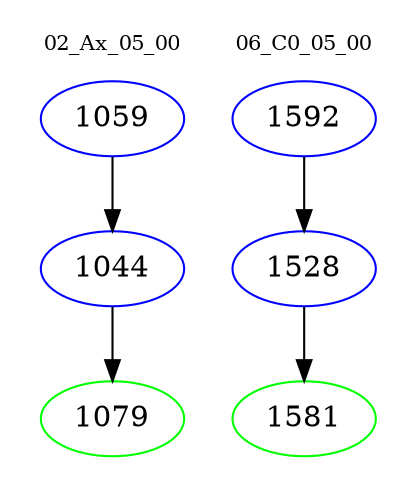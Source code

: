 digraph{
subgraph cluster_0 {
color = white
label = "02_Ax_05_00";
fontsize=10;
T0_1059 [label="1059", color="blue"]
T0_1059 -> T0_1044 [color="black"]
T0_1044 [label="1044", color="blue"]
T0_1044 -> T0_1079 [color="black"]
T0_1079 [label="1079", color="green"]
}
subgraph cluster_1 {
color = white
label = "06_C0_05_00";
fontsize=10;
T1_1592 [label="1592", color="blue"]
T1_1592 -> T1_1528 [color="black"]
T1_1528 [label="1528", color="blue"]
T1_1528 -> T1_1581 [color="black"]
T1_1581 [label="1581", color="green"]
}
}
